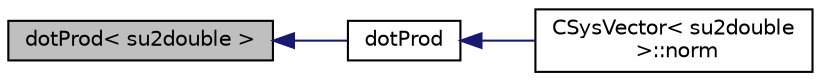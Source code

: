 digraph "dotProd&lt; su2double &gt;"
{
  edge [fontname="Helvetica",fontsize="10",labelfontname="Helvetica",labelfontsize="10"];
  node [fontname="Helvetica",fontsize="10",shape=record];
  rankdir="LR";
  Node9 [label="dotProd\< su2double \>",height=0.2,width=0.4,color="black", fillcolor="grey75", style="filled", fontcolor="black"];
  Node9 -> Node10 [dir="back",color="midnightblue",fontsize="10",style="solid",fontname="Helvetica"];
  Node10 [label="dotProd",height=0.2,width=0.4,color="black", fillcolor="white", style="filled",URL="$_c_sys_vector_8cpp.html#a13301895a65532a8cf2a0abd5805d0eb"];
  Node10 -> Node11 [dir="back",color="midnightblue",fontsize="10",style="solid",fontname="Helvetica"];
  Node11 [label="CSysVector\< su2double\l \>::norm",height=0.2,width=0.4,color="black", fillcolor="white", style="filled",URL="$class_c_sys_vector.html#a55d36be09dfc5bed32246727f25cb7f5",tooltip="the L2 norm of the CSysVector "];
}
